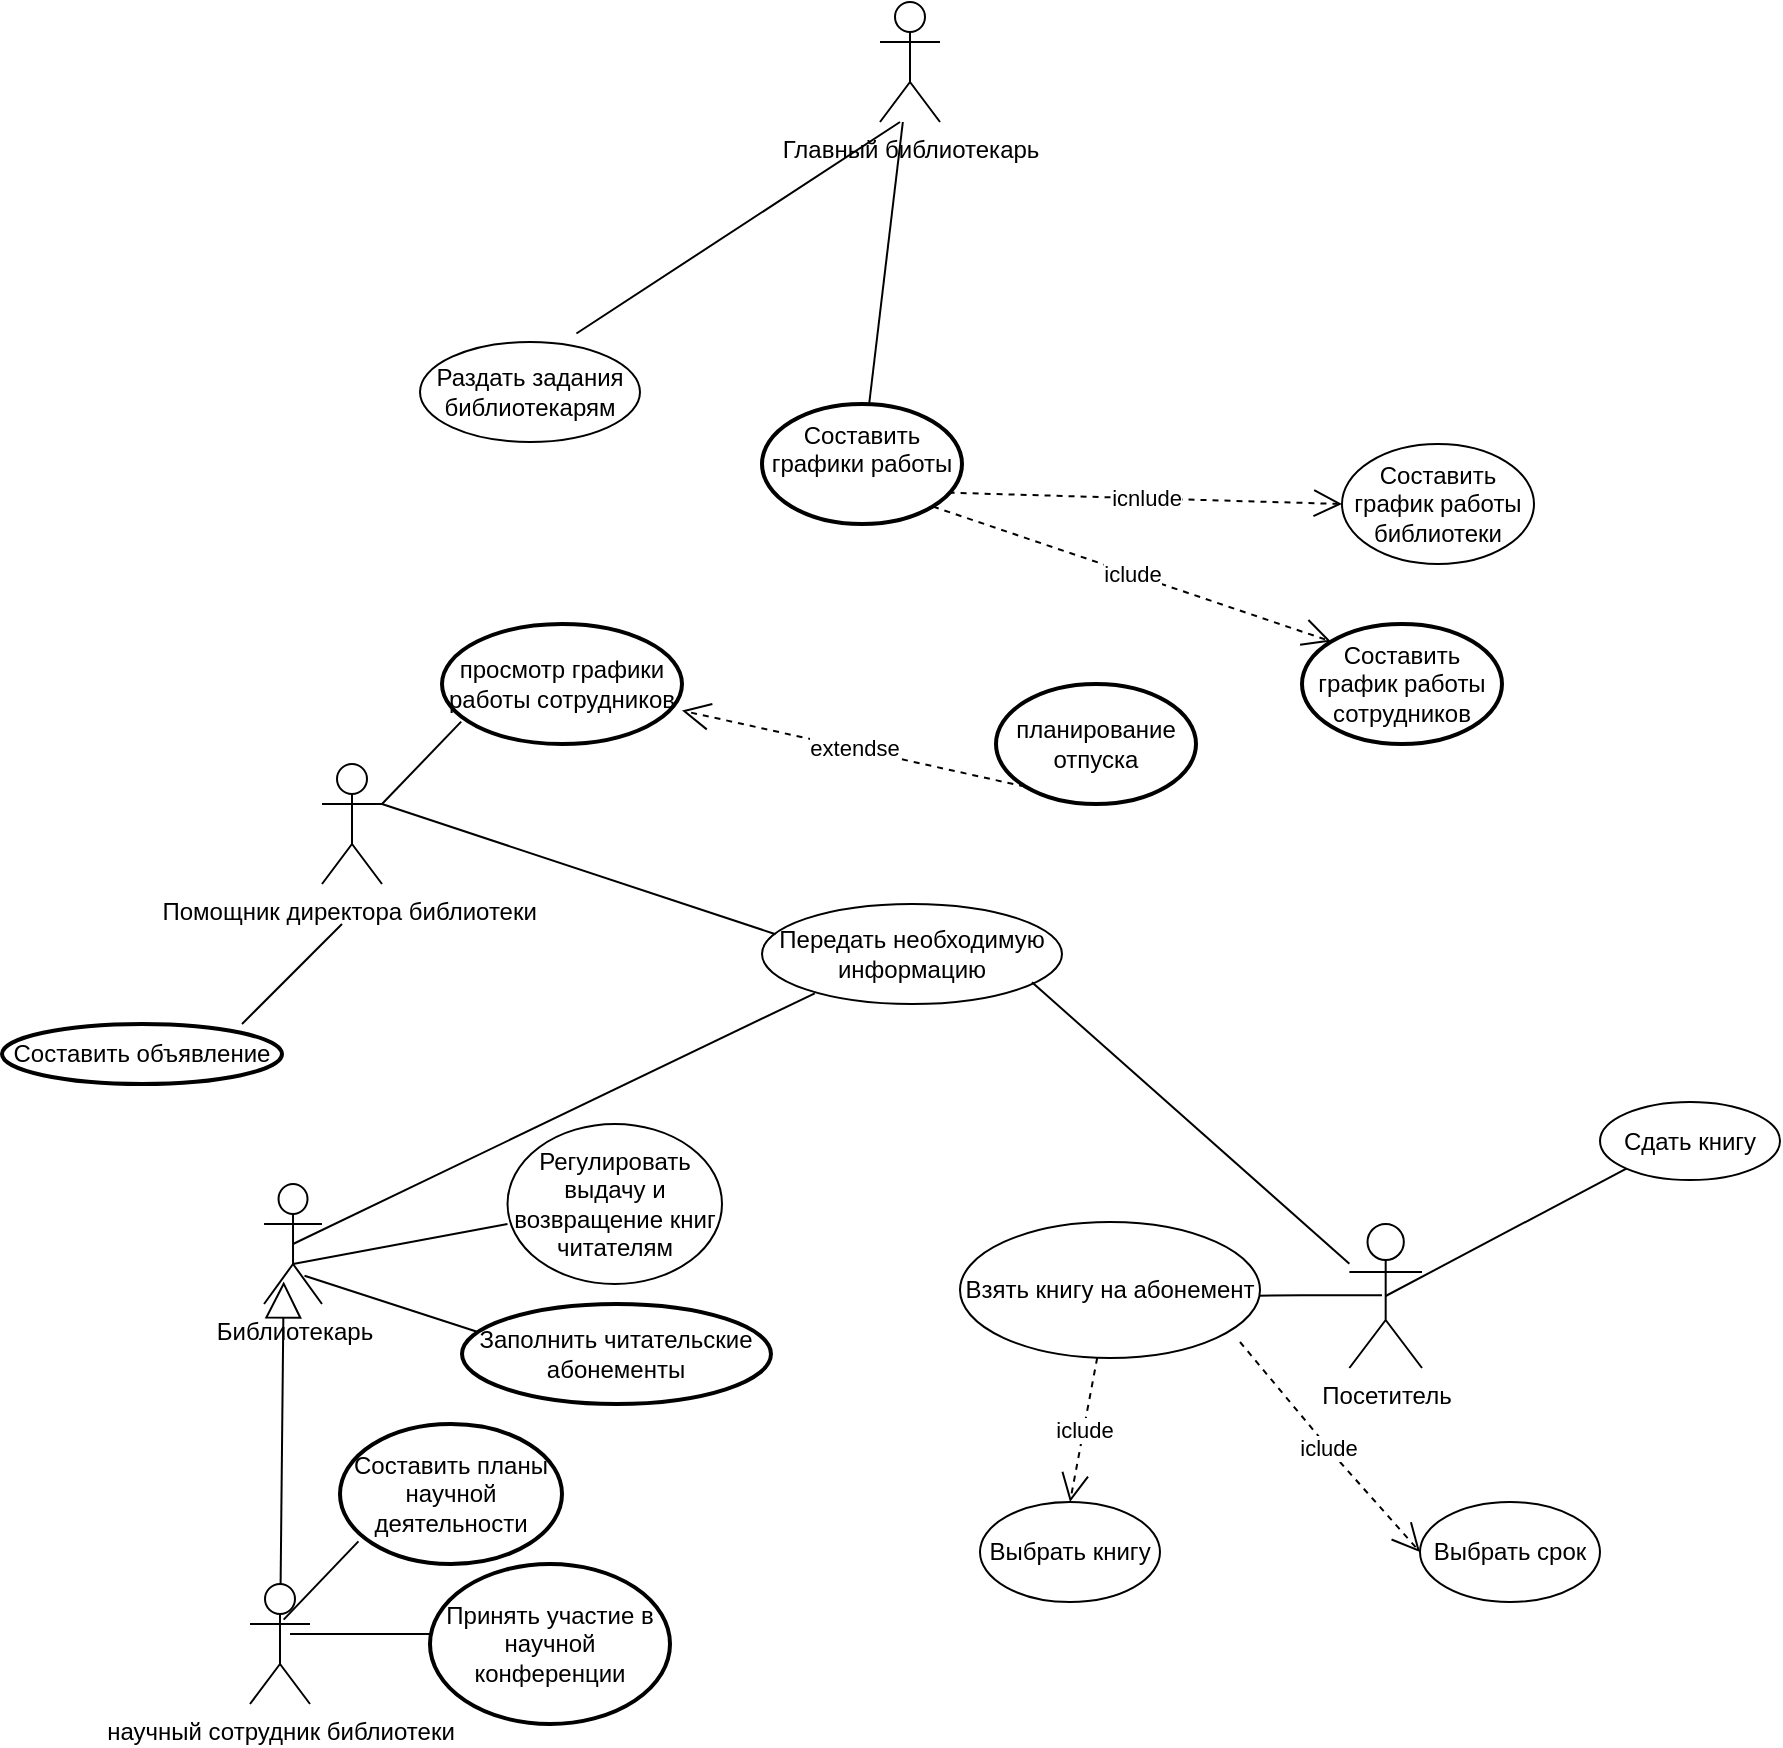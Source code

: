 <mxfile version="21.7.2" type="device">
  <diagram name="Страница — 1" id="fczIeShgcwE_XA0xXVPk">
    <mxGraphModel dx="2093" dy="988" grid="1" gridSize="10" guides="1" tooltips="1" connect="1" arrows="1" fold="1" page="1" pageScale="1" pageWidth="827" pageHeight="1169" math="0" shadow="0">
      <root>
        <mxCell id="0" />
        <mxCell id="1" parent="0" />
        <mxCell id="LJl65d6WX6j22oBAuKgh-97" value="" style="group" vertex="1" connectable="0" parent="1">
          <mxGeometry x="331" width="849" height="861" as="geometry" />
        </mxCell>
        <mxCell id="LJl65d6WX6j22oBAuKgh-6" value="" style="group" vertex="1" connectable="0" parent="LJl65d6WX6j22oBAuKgh-97">
          <mxGeometry y="201" width="697" height="660" as="geometry" />
        </mxCell>
        <mxCell id="0Lq3dCCnlakvQZ42qWG0-495" value="&lt;font style=&quot;vertical-align: inherit;&quot;&gt;&lt;font style=&quot;vertical-align: inherit;&quot;&gt;&lt;font style=&quot;vertical-align: inherit;&quot;&gt;&lt;font style=&quot;vertical-align: inherit;&quot;&gt;&lt;font style=&quot;vertical-align: inherit;&quot;&gt;&lt;font style=&quot;vertical-align: inherit;&quot;&gt;&lt;font style=&quot;vertical-align: inherit;&quot;&gt;&lt;font style=&quot;vertical-align: inherit;&quot;&gt;&lt;font style=&quot;vertical-align: inherit;&quot;&gt;&lt;font style=&quot;vertical-align: inherit;&quot;&gt;&lt;font style=&quot;vertical-align: inherit;&quot;&gt;&lt;font style=&quot;vertical-align: inherit;&quot;&gt;просмотр графики &lt;/font&gt;&lt;/font&gt;&lt;/font&gt;&lt;/font&gt;&lt;/font&gt;&lt;/font&gt;&lt;/font&gt;&lt;/font&gt;&lt;/font&gt;&lt;/font&gt;&lt;br&gt;&lt;font style=&quot;vertical-align: inherit;&quot;&gt;&lt;font style=&quot;vertical-align: inherit;&quot;&gt;&lt;font style=&quot;vertical-align: inherit;&quot;&gt;&lt;font style=&quot;vertical-align: inherit;&quot;&gt;&lt;font style=&quot;vertical-align: inherit;&quot;&gt;&lt;font style=&quot;vertical-align: inherit;&quot;&gt;&lt;font style=&quot;vertical-align: inherit;&quot;&gt;&lt;font style=&quot;vertical-align: inherit;&quot;&gt;&lt;font style=&quot;vertical-align: inherit;&quot;&gt;&lt;font style=&quot;vertical-align: inherit;&quot;&gt;работы сотрудников&lt;/font&gt;&lt;/font&gt;&lt;/font&gt;&lt;/font&gt;&lt;/font&gt;&lt;/font&gt;&lt;/font&gt;&lt;/font&gt;&lt;/font&gt;&lt;/font&gt;&lt;br&gt;&lt;/font&gt;&lt;/font&gt;" style="strokeWidth=2;html=1;shape=mxgraph.flowchart.start_1;whiteSpace=wrap;" parent="LJl65d6WX6j22oBAuKgh-6" vertex="1">
          <mxGeometry x="180" y="110" width="120" height="60" as="geometry" />
        </mxCell>
        <mxCell id="0Lq3dCCnlakvQZ42qWG0-497" value="" style="endArrow=none;html=1;rounded=0;entryX=0.08;entryY=0.814;entryDx=0;entryDy=0;entryPerimeter=0;" parent="LJl65d6WX6j22oBAuKgh-6" edge="1" target="0Lq3dCCnlakvQZ42qWG0-495">
          <mxGeometry width="50" height="50" relative="1" as="geometry">
            <mxPoint x="150" y="200" as="sourcePoint" />
            <mxPoint x="200" y="150" as="targetPoint" />
          </mxGeometry>
        </mxCell>
        <mxCell id="0Lq3dCCnlakvQZ42qWG0-504" value="&lt;font style=&quot;vertical-align: inherit;&quot;&gt;&lt;font style=&quot;vertical-align: inherit;&quot;&gt;&lt;font style=&quot;vertical-align: inherit;&quot;&gt;&lt;font style=&quot;vertical-align: inherit;&quot;&gt;&lt;font style=&quot;vertical-align: inherit;&quot;&gt;&lt;font style=&quot;vertical-align: inherit;&quot;&gt;&lt;font style=&quot;vertical-align: inherit;&quot;&gt;&lt;font style=&quot;vertical-align: inherit;&quot;&gt;&lt;font style=&quot;vertical-align: inherit;&quot;&gt;&lt;font style=&quot;vertical-align: inherit;&quot;&gt;Составить графики работы&lt;br&gt;&lt;br&gt;&lt;/font&gt;&lt;/font&gt;&lt;/font&gt;&lt;/font&gt;&lt;/font&gt;&lt;/font&gt;&lt;/font&gt;&lt;/font&gt;&lt;/font&gt;&lt;/font&gt;" style="strokeWidth=2;html=1;shape=mxgraph.flowchart.start_1;whiteSpace=wrap;" parent="LJl65d6WX6j22oBAuKgh-6" vertex="1">
          <mxGeometry x="340" width="100" height="60" as="geometry" />
        </mxCell>
        <mxCell id="0Lq3dCCnlakvQZ42qWG0-506" value="&lt;font style=&quot;vertical-align: inherit;&quot;&gt;&lt;font style=&quot;vertical-align: inherit;&quot;&gt;планирование отпуска&lt;/font&gt;&lt;/font&gt;" style="strokeWidth=2;html=1;shape=mxgraph.flowchart.start_1;whiteSpace=wrap;" parent="LJl65d6WX6j22oBAuKgh-6" vertex="1">
          <mxGeometry x="457" y="140" width="100" height="60" as="geometry" />
        </mxCell>
        <mxCell id="0Lq3dCCnlakvQZ42qWG0-318" value="&lt;font style=&quot;vertical-align: inherit;&quot;&gt;&lt;font style=&quot;vertical-align: inherit;&quot;&gt;&lt;font style=&quot;vertical-align: inherit;&quot;&gt;&lt;font style=&quot;vertical-align: inherit;&quot;&gt;&lt;font style=&quot;vertical-align: inherit;&quot;&gt;&lt;font style=&quot;vertical-align: inherit;&quot;&gt;Передать необходимую информацию&lt;/font&gt;&lt;/font&gt;&lt;/font&gt;&lt;/font&gt;&lt;/font&gt;&lt;/font&gt;" style="ellipse;whiteSpace=wrap;html=1;" parent="LJl65d6WX6j22oBAuKgh-6" vertex="1">
          <mxGeometry x="340" y="250" width="150" height="50" as="geometry" />
        </mxCell>
        <mxCell id="0Lq3dCCnlakvQZ42qWG0-481" value="" style="endArrow=none;html=1;rounded=0;exitX=0.9;exitY=0.783;exitDx=0;exitDy=0;exitPerimeter=0;" parent="LJl65d6WX6j22oBAuKgh-6" source="0Lq3dCCnlakvQZ42qWG0-318" target="0Lq3dCCnlakvQZ42qWG0-307" edge="1">
          <mxGeometry width="50" height="50" relative="1" as="geometry">
            <mxPoint x="550" y="320" as="sourcePoint" />
            <mxPoint x="600" y="270" as="targetPoint" />
          </mxGeometry>
        </mxCell>
        <mxCell id="0Lq3dCCnlakvQZ42qWG0-488" value="" style="group" parent="LJl65d6WX6j22oBAuKgh-6" vertex="1" connectable="0">
          <mxGeometry y="180" width="150" height="190" as="geometry" />
        </mxCell>
        <mxCell id="0Lq3dCCnlakvQZ42qWG0-324" value="&lt;font style=&quot;vertical-align: inherit;&quot;&gt;&lt;font style=&quot;vertical-align: inherit;&quot;&gt;&lt;font style=&quot;vertical-align: inherit;&quot;&gt;&lt;font style=&quot;vertical-align: inherit;&quot;&gt;&lt;font style=&quot;vertical-align: inherit;&quot;&gt;&lt;font style=&quot;vertical-align: inherit;&quot;&gt;&lt;font style=&quot;vertical-align: inherit;&quot;&gt;&lt;font style=&quot;vertical-align: inherit;&quot;&gt;&lt;font style=&quot;vertical-align: inherit;&quot;&gt;&lt;font style=&quot;vertical-align: inherit;&quot;&gt;Помощник директора библиотеки&amp;nbsp;&lt;/font&gt;&lt;/font&gt;&lt;/font&gt;&lt;/font&gt;&lt;/font&gt;&lt;/font&gt;&lt;/font&gt;&lt;/font&gt;&lt;/font&gt;&lt;/font&gt;" style="shape=umlActor;verticalLabelPosition=bottom;verticalAlign=top;html=1;" parent="0Lq3dCCnlakvQZ42qWG0-488" vertex="1">
          <mxGeometry x="120" width="30" height="60" as="geometry" />
        </mxCell>
        <mxCell id="0Lq3dCCnlakvQZ42qWG0-336" value="&lt;font style=&quot;vertical-align: inherit;&quot;&gt;&lt;font style=&quot;vertical-align: inherit;&quot;&gt;&lt;font style=&quot;vertical-align: inherit;&quot;&gt;&lt;font style=&quot;vertical-align: inherit;&quot;&gt;Составить объявление&lt;/font&gt;&lt;/font&gt;&lt;/font&gt;&lt;/font&gt;" style="strokeWidth=2;html=1;shape=mxgraph.flowchart.start_1;whiteSpace=wrap;" parent="0Lq3dCCnlakvQZ42qWG0-488" vertex="1">
          <mxGeometry x="-40" y="130" width="140" height="30" as="geometry" />
        </mxCell>
        <mxCell id="0Lq3dCCnlakvQZ42qWG0-343" value="" style="endArrow=none;html=1;rounded=0;" parent="0Lq3dCCnlakvQZ42qWG0-488" edge="1">
          <mxGeometry width="50" height="50" relative="1" as="geometry">
            <mxPoint x="80" y="130" as="sourcePoint" />
            <mxPoint x="130" y="80" as="targetPoint" />
            <Array as="points" />
          </mxGeometry>
        </mxCell>
        <mxCell id="0Lq3dCCnlakvQZ42qWG0-489" value="" style="endArrow=none;html=1;rounded=0;entryX=0.045;entryY=0.302;entryDx=0;entryDy=0;entryPerimeter=0;" parent="LJl65d6WX6j22oBAuKgh-6" edge="1" target="0Lq3dCCnlakvQZ42qWG0-318">
          <mxGeometry width="50" height="50" relative="1" as="geometry">
            <mxPoint x="150" y="200" as="sourcePoint" />
            <mxPoint x="330" y="270" as="targetPoint" />
          </mxGeometry>
        </mxCell>
        <mxCell id="0Lq3dCCnlakvQZ42qWG0-267" value="&lt;font style=&quot;vertical-align: inherit;&quot;&gt;&lt;font style=&quot;vertical-align: inherit;&quot;&gt;&lt;font style=&quot;vertical-align: inherit;&quot;&gt;&lt;font style=&quot;vertical-align: inherit;&quot;&gt;Библиотекарь&lt;/font&gt;&lt;/font&gt;&lt;/font&gt;&lt;/font&gt;" style="shape=umlActor;verticalLabelPosition=bottom;verticalAlign=top;html=1;" parent="LJl65d6WX6j22oBAuKgh-6" vertex="1">
          <mxGeometry x="91.03" y="390" width="28.966" height="60" as="geometry" />
        </mxCell>
        <mxCell id="0Lq3dCCnlakvQZ42qWG0-300" value="&lt;font style=&quot;vertical-align: inherit;&quot;&gt;&lt;font style=&quot;vertical-align: inherit;&quot;&gt;&lt;font style=&quot;vertical-align: inherit;&quot;&gt;&lt;font style=&quot;vertical-align: inherit;&quot;&gt;&lt;font style=&quot;vertical-align: inherit;&quot;&gt;&lt;font style=&quot;vertical-align: inherit;&quot;&gt;Заполнить читательские абонементы&lt;/font&gt;&lt;/font&gt;&lt;/font&gt;&lt;/font&gt;&lt;/font&gt;&lt;/font&gt;" style="strokeWidth=2;html=1;shape=mxgraph.flowchart.start_1;whiteSpace=wrap;" parent="LJl65d6WX6j22oBAuKgh-6" vertex="1">
          <mxGeometry x="190.002" y="450" width="154.483" height="50" as="geometry" />
        </mxCell>
        <mxCell id="0Lq3dCCnlakvQZ42qWG0-305" value="&lt;font style=&quot;vertical-align: inherit;&quot;&gt;&lt;font style=&quot;vertical-align: inherit;&quot;&gt;Регулировать выдачу и возвращение книг читателям&lt;/font&gt;&lt;/font&gt;" style="ellipse;whiteSpace=wrap;html=1;container=0;" parent="LJl65d6WX6j22oBAuKgh-6" vertex="1">
          <mxGeometry x="212.76" y="360" width="107.24" height="80" as="geometry" />
        </mxCell>
        <mxCell id="0Lq3dCCnlakvQZ42qWG0-316" value="" style="group" parent="LJl65d6WX6j22oBAuKgh-6" vertex="1" connectable="0">
          <mxGeometry x="440" y="410" width="230" height="139" as="geometry" />
        </mxCell>
        <mxCell id="0Lq3dCCnlakvQZ42qWG0-312" value="" style="group" parent="0Lq3dCCnlakvQZ42qWG0-316" vertex="1" connectable="0">
          <mxGeometry width="230" height="72" as="geometry" />
        </mxCell>
        <mxCell id="0Lq3dCCnlakvQZ42qWG0-313" value="" style="group" parent="0Lq3dCCnlakvQZ42qWG0-312" vertex="1" connectable="0">
          <mxGeometry x="133.158" width="96.842" height="72" as="geometry" />
        </mxCell>
        <mxCell id="0Lq3dCCnlakvQZ42qWG0-309" value="" style="group" parent="0Lq3dCCnlakvQZ42qWG0-313" vertex="1" connectable="0">
          <mxGeometry x="60.526" width="36.316" height="72" as="geometry" />
        </mxCell>
        <mxCell id="0Lq3dCCnlakvQZ42qWG0-307" value="&lt;font style=&quot;vertical-align: inherit;&quot;&gt;&lt;font style=&quot;vertical-align: inherit;&quot;&gt;&lt;font style=&quot;vertical-align: inherit;&quot;&gt;&lt;font style=&quot;vertical-align: inherit;&quot;&gt;Посетитель&lt;/font&gt;&lt;/font&gt;&lt;/font&gt;&lt;/font&gt;" style="shape=umlActor;verticalLabelPosition=bottom;verticalAlign=top;html=1;" parent="0Lq3dCCnlakvQZ42qWG0-309" vertex="1">
          <mxGeometry width="36.316" height="72" as="geometry" />
        </mxCell>
        <mxCell id="0Lq3dCCnlakvQZ42qWG0-513" value="" style="endArrow=none;html=1;rounded=0;" parent="0Lq3dCCnlakvQZ42qWG0-313" edge="1">
          <mxGeometry relative="1" as="geometry">
            <mxPoint x="6.842" y="36" as="sourcePoint" />
            <mxPoint x="76.842" y="35.58" as="targetPoint" />
            <Array as="points">
              <mxPoint x="36.842" y="35.58" />
            </Array>
          </mxGeometry>
        </mxCell>
        <mxCell id="0Lq3dCCnlakvQZ42qWG0-310" value="&lt;font style=&quot;vertical-align: inherit;&quot;&gt;&lt;font style=&quot;vertical-align: inherit;&quot;&gt;Взять книгу на абонемент&lt;/font&gt;&lt;/font&gt;" style="ellipse;whiteSpace=wrap;html=1;" parent="0Lq3dCCnlakvQZ42qWG0-313" vertex="1">
          <mxGeometry x="-134.158" y="-1" width="150" height="68" as="geometry" />
        </mxCell>
        <mxCell id="0Lq3dCCnlakvQZ42qWG0-461" value="" style="endArrow=none;html=1;rounded=0;entryX=0.176;entryY=0.893;entryDx=0;entryDy=0;entryPerimeter=0;exitX=0.5;exitY=0.5;exitDx=0;exitDy=0;exitPerimeter=0;" parent="LJl65d6WX6j22oBAuKgh-6" target="0Lq3dCCnlakvQZ42qWG0-318" edge="1" source="0Lq3dCCnlakvQZ42qWG0-267">
          <mxGeometry width="50" height="50" relative="1" as="geometry">
            <mxPoint x="120" y="410" as="sourcePoint" />
            <mxPoint x="216" y="320" as="targetPoint" />
          </mxGeometry>
        </mxCell>
        <mxCell id="0Lq3dCCnlakvQZ42qWG0-304" value="" style="group" parent="LJl65d6WX6j22oBAuKgh-6" vertex="1" connectable="0">
          <mxGeometry x="84" y="560" width="210" height="100" as="geometry" />
        </mxCell>
        <mxCell id="0Lq3dCCnlakvQZ42qWG0-297" value="&lt;font style=&quot;vertical-align: inherit;&quot;&gt;&lt;font style=&quot;vertical-align: inherit;&quot;&gt;&lt;font style=&quot;vertical-align: inherit;&quot;&gt;&lt;font style=&quot;vertical-align: inherit;&quot;&gt;&lt;font style=&quot;vertical-align: inherit;&quot;&gt;&lt;font style=&quot;vertical-align: inherit;&quot;&gt;&lt;font style=&quot;vertical-align: inherit;&quot;&gt;&lt;font style=&quot;vertical-align: inherit;&quot;&gt;&lt;font style=&quot;vertical-align: inherit;&quot;&gt;&lt;font style=&quot;vertical-align: inherit;&quot;&gt;Принять участие в научной конференции&lt;/font&gt;&lt;/font&gt;&lt;/font&gt;&lt;/font&gt;&lt;/font&gt;&lt;/font&gt;&lt;/font&gt;&lt;/font&gt;&lt;/font&gt;&lt;/font&gt;" style="strokeWidth=2;html=1;shape=mxgraph.flowchart.start_1;whiteSpace=wrap;" parent="0Lq3dCCnlakvQZ42qWG0-304" vertex="1">
          <mxGeometry x="90" y="20" width="120" height="80" as="geometry" />
        </mxCell>
        <mxCell id="0Lq3dCCnlakvQZ42qWG0-298" value="" style="group" parent="0Lq3dCCnlakvQZ42qWG0-304" vertex="1" connectable="0">
          <mxGeometry width="30" height="90" as="geometry" />
        </mxCell>
        <mxCell id="0Lq3dCCnlakvQZ42qWG0-270" value="&lt;font style=&quot;vertical-align: inherit;&quot;&gt;&lt;font style=&quot;vertical-align: inherit;&quot;&gt;&lt;font style=&quot;vertical-align: inherit;&quot;&gt;&lt;font style=&quot;vertical-align: inherit;&quot;&gt;&lt;font style=&quot;vertical-align: inherit;&quot;&gt;&lt;font style=&quot;vertical-align: inherit;&quot;&gt;&lt;font style=&quot;vertical-align: inherit;&quot;&gt;&lt;font style=&quot;vertical-align: inherit;&quot;&gt;научный сотрудник библиотеки&lt;/font&gt;&lt;/font&gt;&lt;/font&gt;&lt;/font&gt;&lt;/font&gt;&lt;/font&gt;&lt;/font&gt;&lt;/font&gt;" style="shape=umlActor;verticalLabelPosition=bottom;verticalAlign=top;html=1;container=0;" parent="0Lq3dCCnlakvQZ42qWG0-298" vertex="1">
          <mxGeometry y="30" width="30" height="60" as="geometry" />
        </mxCell>
        <mxCell id="0Lq3dCCnlakvQZ42qWG0-299" value="" style="line;strokeWidth=1;rotatable=0;dashed=0;labelPosition=right;align=left;verticalAlign=middle;spacingTop=0;spacingLeft=6;points=[];portConstraint=eastwest;" parent="0Lq3dCCnlakvQZ42qWG0-304" vertex="1">
          <mxGeometry x="20" y="50" width="70" height="10" as="geometry" />
        </mxCell>
        <mxCell id="LJl65d6WX6j22oBAuKgh-1" value="" style="endArrow=none;endFill=0;endSize=12;html=1;rounded=0;entryX=0;entryY=0.5;entryDx=0;entryDy=0;exitX=0.5;exitY=0.5;exitDx=0;exitDy=0;exitPerimeter=0;" edge="1" parent="LJl65d6WX6j22oBAuKgh-6">
          <mxGeometry width="160" relative="1" as="geometry">
            <mxPoint x="105.513" y="430" as="sourcePoint" />
            <mxPoint x="212.76" y="410" as="targetPoint" />
          </mxGeometry>
        </mxCell>
        <mxCell id="LJl65d6WX6j22oBAuKgh-2" value="" style="endArrow=block;endSize=16;endFill=0;html=1;rounded=0;entryX=0.339;entryY=0.812;entryDx=0;entryDy=0;entryPerimeter=0;" edge="1" parent="LJl65d6WX6j22oBAuKgh-6" source="0Lq3dCCnlakvQZ42qWG0-270" target="0Lq3dCCnlakvQZ42qWG0-267">
          <mxGeometry width="160" relative="1" as="geometry">
            <mxPoint x="80.0" y="530.0" as="sourcePoint" />
            <mxPoint x="412.3" y="326.12" as="targetPoint" />
          </mxGeometry>
        </mxCell>
        <mxCell id="LJl65d6WX6j22oBAuKgh-11" value="&lt;font style=&quot;vertical-align: inherit;&quot;&gt;&lt;font style=&quot;vertical-align: inherit;&quot;&gt;&lt;font style=&quot;vertical-align: inherit;&quot;&gt;&lt;font style=&quot;vertical-align: inherit;&quot;&gt;&lt;font style=&quot;vertical-align: inherit;&quot;&gt;&lt;font style=&quot;vertical-align: inherit;&quot;&gt;&lt;font style=&quot;vertical-align: inherit;&quot;&gt;&lt;font style=&quot;vertical-align: inherit;&quot;&gt;&lt;font style=&quot;vertical-align: inherit;&quot;&gt;&lt;font style=&quot;vertical-align: inherit;&quot;&gt;&lt;font style=&quot;vertical-align: inherit;&quot;&gt;&lt;font style=&quot;vertical-align: inherit;&quot;&gt;Составить планы научной деятельности&lt;/font&gt;&lt;/font&gt;&lt;/font&gt;&lt;/font&gt;&lt;/font&gt;&lt;/font&gt;&lt;/font&gt;&lt;/font&gt;&lt;/font&gt;&lt;/font&gt;&lt;/font&gt;&lt;/font&gt;" style="strokeWidth=2;html=1;shape=mxgraph.flowchart.start_1;whiteSpace=wrap;" vertex="1" parent="LJl65d6WX6j22oBAuKgh-6">
          <mxGeometry x="129" y="510" width="111" height="70" as="geometry" />
        </mxCell>
        <mxCell id="LJl65d6WX6j22oBAuKgh-13" value="" style="endArrow=none;endFill=0;endSize=12;html=1;rounded=0;entryX=0.083;entryY=0.838;entryDx=0;entryDy=0;entryPerimeter=0;exitX=0.561;exitY=0.297;exitDx=0;exitDy=0;exitPerimeter=0;" edge="1" parent="LJl65d6WX6j22oBAuKgh-6" source="0Lq3dCCnlakvQZ42qWG0-270" target="LJl65d6WX6j22oBAuKgh-11">
          <mxGeometry width="160" relative="1" as="geometry">
            <mxPoint x="250" y="490" as="sourcePoint" />
            <mxPoint x="410" y="490" as="targetPoint" />
          </mxGeometry>
        </mxCell>
        <mxCell id="LJl65d6WX6j22oBAuKgh-33" value="" style="endArrow=none;endFill=0;endSize=12;html=1;rounded=0;entryX=0.049;entryY=0.277;entryDx=0;entryDy=0;exitX=0.699;exitY=0.764;exitDx=0;exitDy=0;exitPerimeter=0;entryPerimeter=0;" edge="1" parent="LJl65d6WX6j22oBAuKgh-6" source="0Lq3dCCnlakvQZ42qWG0-267" target="0Lq3dCCnlakvQZ42qWG0-300">
          <mxGeometry width="160" relative="1" as="geometry">
            <mxPoint x="115.513" y="440" as="sourcePoint" />
            <mxPoint x="222.76" y="420" as="targetPoint" />
          </mxGeometry>
        </mxCell>
        <mxCell id="LJl65d6WX6j22oBAuKgh-70" value="&lt;font style=&quot;vertical-align: inherit;&quot;&gt;&lt;font style=&quot;vertical-align: inherit;&quot;&gt;Составить график работы библиотеки&lt;/font&gt;&lt;/font&gt;" style="ellipse;whiteSpace=wrap;html=1;" vertex="1" parent="LJl65d6WX6j22oBAuKgh-6">
          <mxGeometry x="630" y="20" width="96" height="60" as="geometry" />
        </mxCell>
        <mxCell id="LJl65d6WX6j22oBAuKgh-72" value="&lt;font style=&quot;vertical-align: inherit;&quot;&gt;&lt;font style=&quot;vertical-align: inherit;&quot;&gt;&lt;font style=&quot;vertical-align: inherit;&quot;&gt;&lt;font style=&quot;vertical-align: inherit;&quot;&gt;Составить график работы сотрудников&lt;/font&gt;&lt;/font&gt;&lt;/font&gt;&lt;/font&gt;" style="strokeWidth=2;html=1;shape=mxgraph.flowchart.start_1;whiteSpace=wrap;" vertex="1" parent="LJl65d6WX6j22oBAuKgh-6">
          <mxGeometry x="610" y="110" width="100" height="60" as="geometry" />
        </mxCell>
        <mxCell id="LJl65d6WX6j22oBAuKgh-74" value="&lt;font style=&quot;vertical-align: inherit;&quot;&gt;&lt;font style=&quot;vertical-align: inherit;&quot;&gt;&lt;font style=&quot;vertical-align: inherit;&quot;&gt;&lt;font style=&quot;vertical-align: inherit;&quot;&gt;&lt;font style=&quot;vertical-align: inherit;&quot;&gt;&lt;font style=&quot;vertical-align: inherit;&quot;&gt;icnlude&lt;/font&gt;&lt;/font&gt;&lt;/font&gt;&lt;/font&gt;&lt;/font&gt;&lt;/font&gt;" style="endArrow=open;endSize=12;dashed=1;html=1;rounded=0;exitX=0.933;exitY=0.739;exitDx=0;exitDy=0;exitPerimeter=0;entryX=0;entryY=0.5;entryDx=0;entryDy=0;" edge="1" parent="LJl65d6WX6j22oBAuKgh-6" source="0Lq3dCCnlakvQZ42qWG0-504" target="LJl65d6WX6j22oBAuKgh-70">
          <mxGeometry width="160" relative="1" as="geometry">
            <mxPoint x="330" y="300" as="sourcePoint" />
            <mxPoint x="490" y="300" as="targetPoint" />
          </mxGeometry>
        </mxCell>
        <mxCell id="LJl65d6WX6j22oBAuKgh-75" value="&lt;font style=&quot;vertical-align: inherit;&quot;&gt;&lt;font style=&quot;vertical-align: inherit;&quot;&gt;iclude&lt;/font&gt;&lt;/font&gt;" style="endArrow=open;endSize=12;dashed=1;html=1;rounded=0;exitX=0.855;exitY=0.855;exitDx=0;exitDy=0;exitPerimeter=0;entryX=0.145;entryY=0.145;entryDx=0;entryDy=0;entryPerimeter=0;" edge="1" parent="LJl65d6WX6j22oBAuKgh-6" source="0Lq3dCCnlakvQZ42qWG0-504" target="LJl65d6WX6j22oBAuKgh-72">
          <mxGeometry width="160" relative="1" as="geometry">
            <mxPoint x="443" y="54" as="sourcePoint" />
            <mxPoint x="640" y="60" as="targetPoint" />
          </mxGeometry>
        </mxCell>
        <mxCell id="LJl65d6WX6j22oBAuKgh-83" value="&lt;font style=&quot;vertical-align: inherit;&quot;&gt;&lt;font style=&quot;vertical-align: inherit;&quot;&gt;&lt;font style=&quot;vertical-align: inherit;&quot;&gt;&lt;font style=&quot;vertical-align: inherit;&quot;&gt;&lt;font style=&quot;vertical-align: inherit;&quot;&gt;&lt;font style=&quot;vertical-align: inherit;&quot;&gt;extendse&lt;/font&gt;&lt;/font&gt;&lt;/font&gt;&lt;/font&gt;&lt;/font&gt;&lt;/font&gt;" style="endArrow=open;endSize=12;dashed=1;html=1;rounded=0;exitX=0.145;exitY=0.855;exitDx=0;exitDy=0;exitPerimeter=0;" edge="1" parent="LJl65d6WX6j22oBAuKgh-6" source="0Lq3dCCnlakvQZ42qWG0-506" target="0Lq3dCCnlakvQZ42qWG0-495">
          <mxGeometry width="160" relative="1" as="geometry">
            <mxPoint x="329" y="299" as="sourcePoint" />
            <mxPoint x="489" y="299" as="targetPoint" />
          </mxGeometry>
        </mxCell>
        <mxCell id="LJl65d6WX6j22oBAuKgh-96" value="&lt;font style=&quot;vertical-align: inherit;&quot;&gt;&lt;font style=&quot;vertical-align: inherit;&quot;&gt;&lt;font style=&quot;vertical-align: inherit;&quot;&gt;&lt;font style=&quot;vertical-align: inherit;&quot;&gt;&lt;font style=&quot;vertical-align: inherit;&quot;&gt;&lt;font style=&quot;vertical-align: inherit;&quot;&gt;&lt;font style=&quot;vertical-align: inherit;&quot;&gt;&lt;font style=&quot;vertical-align: inherit;&quot;&gt;&lt;font style=&quot;vertical-align: inherit;&quot;&gt;&lt;font style=&quot;vertical-align: inherit;&quot;&gt;Выбрать книгу&lt;/font&gt;&lt;/font&gt;&lt;/font&gt;&lt;/font&gt;&lt;/font&gt;&lt;/font&gt;&lt;/font&gt;&lt;/font&gt;&lt;/font&gt;&lt;/font&gt;" style="ellipse;whiteSpace=wrap;html=1;" vertex="1" parent="LJl65d6WX6j22oBAuKgh-6">
          <mxGeometry x="449" y="549" width="90" height="50" as="geometry" />
        </mxCell>
        <mxCell id="LJl65d6WX6j22oBAuKgh-107" value="&lt;font style=&quot;vertical-align: inherit;&quot;&gt;&lt;font style=&quot;vertical-align: inherit;&quot;&gt;iclude&lt;/font&gt;&lt;/font&gt;" style="endArrow=open;endSize=12;dashed=1;html=1;rounded=0;entryX=0.5;entryY=0;entryDx=0;entryDy=0;" edge="1" parent="LJl65d6WX6j22oBAuKgh-6" source="0Lq3dCCnlakvQZ42qWG0-310" target="LJl65d6WX6j22oBAuKgh-96">
          <mxGeometry width="160" relative="1" as="geometry">
            <mxPoint x="436" y="61" as="sourcePoint" />
            <mxPoint x="635" y="129" as="targetPoint" />
          </mxGeometry>
        </mxCell>
        <mxCell id="LJl65d6WX6j22oBAuKgh-50" value="" style="group" vertex="1" connectable="0" parent="LJl65d6WX6j22oBAuKgh-97">
          <mxGeometry x="369" width="120" height="180" as="geometry" />
        </mxCell>
        <mxCell id="LJl65d6WX6j22oBAuKgh-7" value="&lt;font style=&quot;vertical-align: inherit;&quot;&gt;&lt;font style=&quot;vertical-align: inherit;&quot;&gt;Главный библиотекарь&lt;/font&gt;&lt;/font&gt;" style="shape=umlActor;verticalLabelPosition=bottom;verticalAlign=top;html=1;" vertex="1" parent="LJl65d6WX6j22oBAuKgh-50">
          <mxGeometry x="30" width="30" height="60" as="geometry" />
        </mxCell>
        <mxCell id="LJl65d6WX6j22oBAuKgh-67" value="&lt;font style=&quot;vertical-align: inherit;&quot;&gt;&lt;font style=&quot;vertical-align: inherit;&quot;&gt;Раздать задания библиотекарям&lt;/font&gt;&lt;/font&gt;" style="ellipse;whiteSpace=wrap;html=1;" vertex="1" parent="LJl65d6WX6j22oBAuKgh-97">
          <mxGeometry x="169" y="170" width="110" height="50" as="geometry" />
        </mxCell>
        <mxCell id="LJl65d6WX6j22oBAuKgh-79" value="" style="endArrow=none;html=1;rounded=0;entryX=0.711;entryY=-0.085;entryDx=0;entryDy=0;entryPerimeter=0;" edge="1" parent="LJl65d6WX6j22oBAuKgh-97" target="LJl65d6WX6j22oBAuKgh-67">
          <mxGeometry width="50" height="50" relative="1" as="geometry">
            <mxPoint x="409" y="60" as="sourcePoint" />
            <mxPoint x="356" y="475" as="targetPoint" />
          </mxGeometry>
        </mxCell>
        <mxCell id="LJl65d6WX6j22oBAuKgh-80" value="" style="endArrow=none;html=1;rounded=0;" edge="1" parent="LJl65d6WX6j22oBAuKgh-97" source="LJl65d6WX6j22oBAuKgh-7" target="0Lq3dCCnlakvQZ42qWG0-504">
          <mxGeometry width="50" height="50" relative="1" as="geometry">
            <mxPoint x="169" y="420" as="sourcePoint" />
            <mxPoint x="366" y="485" as="targetPoint" />
          </mxGeometry>
        </mxCell>
        <mxCell id="LJl65d6WX6j22oBAuKgh-85" value="&lt;font style=&quot;vertical-align: inherit;&quot;&gt;&lt;font style=&quot;vertical-align: inherit;&quot;&gt;&lt;font style=&quot;vertical-align: inherit;&quot;&gt;&lt;font style=&quot;vertical-align: inherit;&quot;&gt;&lt;font style=&quot;vertical-align: inherit;&quot;&gt;&lt;font style=&quot;vertical-align: inherit;&quot;&gt;&lt;font style=&quot;vertical-align: inherit;&quot;&gt;&lt;font style=&quot;vertical-align: inherit;&quot;&gt;&lt;font style=&quot;vertical-align: inherit;&quot;&gt;&lt;font style=&quot;vertical-align: inherit;&quot;&gt;&lt;font style=&quot;vertical-align: inherit;&quot;&gt;&lt;font style=&quot;vertical-align: inherit;&quot;&gt;Сдать книгу&lt;/font&gt;&lt;/font&gt;&lt;/font&gt;&lt;/font&gt;&lt;/font&gt;&lt;/font&gt;&lt;/font&gt;&lt;/font&gt;&lt;/font&gt;&lt;/font&gt;&lt;/font&gt;&lt;/font&gt;" style="ellipse;whiteSpace=wrap;html=1;" vertex="1" parent="LJl65d6WX6j22oBAuKgh-97">
          <mxGeometry x="759" y="550" width="90" height="39" as="geometry" />
        </mxCell>
        <mxCell id="LJl65d6WX6j22oBAuKgh-92" value="" style="endArrow=none;html=1;rounded=0;exitX=0;exitY=1;exitDx=0;exitDy=0;entryX=0.5;entryY=0.5;entryDx=0;entryDy=0;entryPerimeter=0;" edge="1" parent="LJl65d6WX6j22oBAuKgh-97" source="LJl65d6WX6j22oBAuKgh-85" target="0Lq3dCCnlakvQZ42qWG0-307">
          <mxGeometry width="50" height="50" relative="1" as="geometry">
            <mxPoint x="485" y="500" as="sourcePoint" />
            <mxPoint x="644" y="641" as="targetPoint" />
          </mxGeometry>
        </mxCell>
        <mxCell id="LJl65d6WX6j22oBAuKgh-98" value="&lt;font style=&quot;vertical-align: inherit;&quot;&gt;&lt;font style=&quot;vertical-align: inherit;&quot;&gt;&lt;font style=&quot;vertical-align: inherit;&quot;&gt;&lt;font style=&quot;vertical-align: inherit;&quot;&gt;&lt;font style=&quot;vertical-align: inherit;&quot;&gt;&lt;font style=&quot;vertical-align: inherit;&quot;&gt;&lt;font style=&quot;vertical-align: inherit;&quot;&gt;&lt;font style=&quot;vertical-align: inherit;&quot;&gt;&lt;font style=&quot;vertical-align: inherit;&quot;&gt;&lt;font style=&quot;vertical-align: inherit;&quot;&gt;&lt;font style=&quot;vertical-align: inherit;&quot;&gt;&lt;font style=&quot;vertical-align: inherit;&quot;&gt;Выбрать срок&lt;/font&gt;&lt;/font&gt;&lt;/font&gt;&lt;/font&gt;&lt;/font&gt;&lt;/font&gt;&lt;/font&gt;&lt;/font&gt;&lt;/font&gt;&lt;/font&gt;&lt;/font&gt;&lt;/font&gt;" style="ellipse;whiteSpace=wrap;html=1;" vertex="1" parent="LJl65d6WX6j22oBAuKgh-97">
          <mxGeometry x="669" y="750" width="90" height="50" as="geometry" />
        </mxCell>
        <mxCell id="LJl65d6WX6j22oBAuKgh-108" value="&lt;font style=&quot;vertical-align: inherit;&quot;&gt;&lt;font style=&quot;vertical-align: inherit;&quot;&gt;iclude&lt;/font&gt;&lt;/font&gt;" style="endArrow=open;endSize=12;dashed=1;html=1;rounded=0;entryX=0;entryY=0.5;entryDx=0;entryDy=0;" edge="1" parent="1" target="LJl65d6WX6j22oBAuKgh-98">
          <mxGeometry width="160" relative="1" as="geometry">
            <mxPoint x="910" y="670" as="sourcePoint" />
            <mxPoint x="1060" y="750" as="targetPoint" />
            <Array as="points">
              <mxPoint x="960" y="730" />
            </Array>
          </mxGeometry>
        </mxCell>
      </root>
    </mxGraphModel>
  </diagram>
</mxfile>
